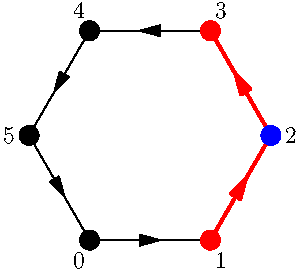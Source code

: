 // We'll draw a hexagon with one vertex set highlighted

size(150);
import geometry;

real A = 1;       // edge length
int  nfaces = 6;  // hexagon
int  vann = 2;    // Vertex were going to call out and annotate

real dot_size = 10;
real arrow_size = 10;
real dtheta = 2.0*pi/nfaces;
pair a = (0, 0);
pair[] verts = {a};

for (int i = 0; i < nfaces; ++i) {
  real theta = i*dtheta;
  pair b = a + (A*cos(theta), A*sin(theta));
  string lab = format(i);

  // Draw the arrow
  if (i >= vann-1 && i <= vann) {
    draw(a--b, red+linewidth(1.5), MidArrow(arrow_size));
    dot(a, red+linewidth(dot_size));
  } else {
    draw(a--b, black, MidArrow(arrow_size));
    dot(a, black+linewidth(dot_size));
  }

  // Put a labeled point as appropriate.
  real t = pi + (i+1)*dtheta;
  pair labpos = (2*cos(t), 2*sin(t));
  label(format(i), a, labpos);
  if (i == vann) {
    dot(a, blue+linewidth(dot_size));
  } else if (i >= vann-1 && i <= vann+1) {
    dot(a, red+linewidth(dot_size));
  } else {
    dot(a, black+linewidth(dot_size));
  }

  a = b;
  verts.push(b);
}

// dot(verts[vann-1], red+linewidth(dot_size));
// dot(verts[vann],   blue+linewidth(dot_size));
// dot(verts[vann+1], red+linewidth(dot_size));
